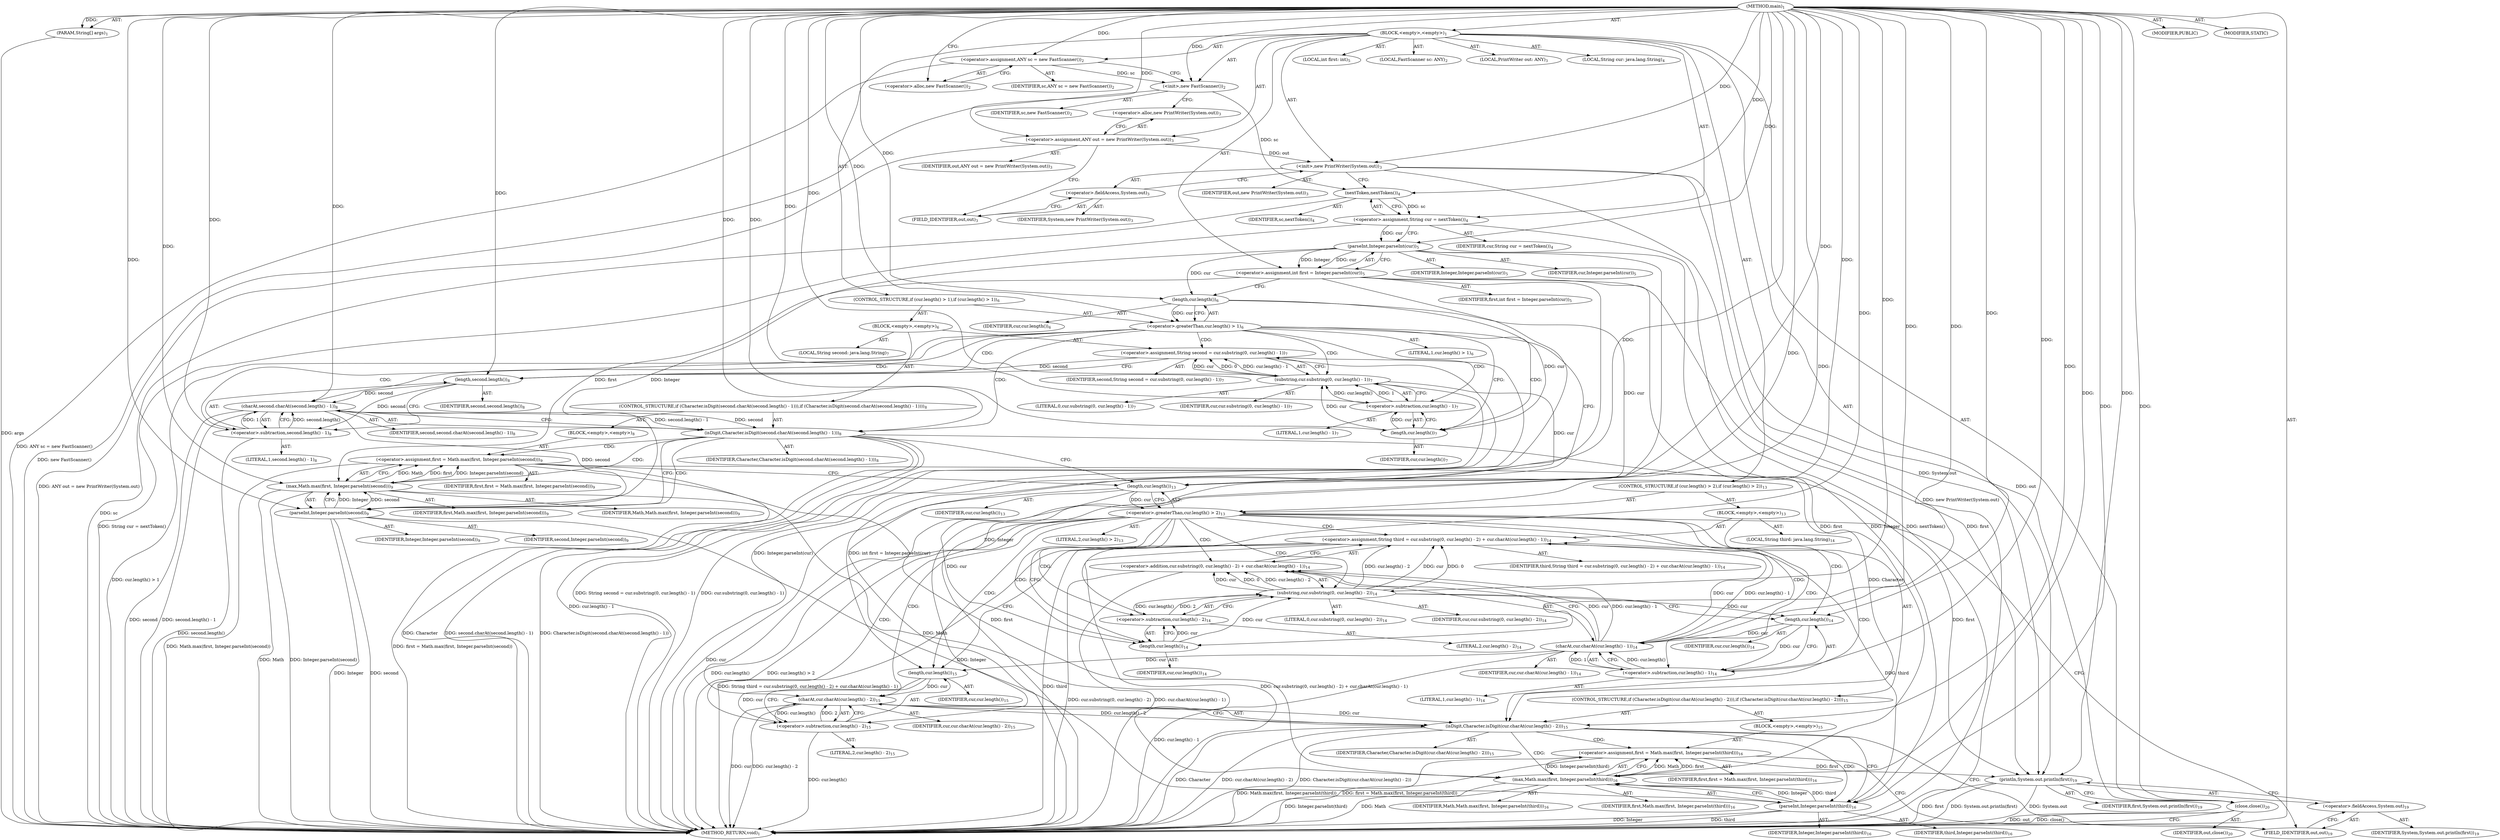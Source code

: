 digraph "main" {  
"21" [label = <(METHOD,main)<SUB>1</SUB>> ]
"22" [label = <(PARAM,String[] args)<SUB>1</SUB>> ]
"23" [label = <(BLOCK,&lt;empty&gt;,&lt;empty&gt;)<SUB>1</SUB>> ]
"4" [label = <(LOCAL,FastScanner sc: ANY)<SUB>2</SUB>> ]
"24" [label = <(&lt;operator&gt;.assignment,ANY sc = new FastScanner())<SUB>2</SUB>> ]
"25" [label = <(IDENTIFIER,sc,ANY sc = new FastScanner())<SUB>2</SUB>> ]
"26" [label = <(&lt;operator&gt;.alloc,new FastScanner())<SUB>2</SUB>> ]
"27" [label = <(&lt;init&gt;,new FastScanner())<SUB>2</SUB>> ]
"3" [label = <(IDENTIFIER,sc,new FastScanner())<SUB>2</SUB>> ]
"6" [label = <(LOCAL,PrintWriter out: ANY)<SUB>3</SUB>> ]
"28" [label = <(&lt;operator&gt;.assignment,ANY out = new PrintWriter(System.out))<SUB>3</SUB>> ]
"29" [label = <(IDENTIFIER,out,ANY out = new PrintWriter(System.out))<SUB>3</SUB>> ]
"30" [label = <(&lt;operator&gt;.alloc,new PrintWriter(System.out))<SUB>3</SUB>> ]
"31" [label = <(&lt;init&gt;,new PrintWriter(System.out))<SUB>3</SUB>> ]
"5" [label = <(IDENTIFIER,out,new PrintWriter(System.out))<SUB>3</SUB>> ]
"32" [label = <(&lt;operator&gt;.fieldAccess,System.out)<SUB>3</SUB>> ]
"33" [label = <(IDENTIFIER,System,new PrintWriter(System.out))<SUB>3</SUB>> ]
"34" [label = <(FIELD_IDENTIFIER,out,out)<SUB>3</SUB>> ]
"35" [label = <(LOCAL,String cur: java.lang.String)<SUB>4</SUB>> ]
"36" [label = <(&lt;operator&gt;.assignment,String cur = nextToken())<SUB>4</SUB>> ]
"37" [label = <(IDENTIFIER,cur,String cur = nextToken())<SUB>4</SUB>> ]
"38" [label = <(nextToken,nextToken())<SUB>4</SUB>> ]
"39" [label = <(IDENTIFIER,sc,nextToken())<SUB>4</SUB>> ]
"40" [label = <(LOCAL,int first: int)<SUB>5</SUB>> ]
"41" [label = <(&lt;operator&gt;.assignment,int first = Integer.parseInt(cur))<SUB>5</SUB>> ]
"42" [label = <(IDENTIFIER,first,int first = Integer.parseInt(cur))<SUB>5</SUB>> ]
"43" [label = <(parseInt,Integer.parseInt(cur))<SUB>5</SUB>> ]
"44" [label = <(IDENTIFIER,Integer,Integer.parseInt(cur))<SUB>5</SUB>> ]
"45" [label = <(IDENTIFIER,cur,Integer.parseInt(cur))<SUB>5</SUB>> ]
"46" [label = <(CONTROL_STRUCTURE,if (cur.length() &gt; 1),if (cur.length() &gt; 1))<SUB>6</SUB>> ]
"47" [label = <(&lt;operator&gt;.greaterThan,cur.length() &gt; 1)<SUB>6</SUB>> ]
"48" [label = <(length,cur.length())<SUB>6</SUB>> ]
"49" [label = <(IDENTIFIER,cur,cur.length())<SUB>6</SUB>> ]
"50" [label = <(LITERAL,1,cur.length() &gt; 1)<SUB>6</SUB>> ]
"51" [label = <(BLOCK,&lt;empty&gt;,&lt;empty&gt;)<SUB>6</SUB>> ]
"52" [label = <(LOCAL,String second: java.lang.String)<SUB>7</SUB>> ]
"53" [label = <(&lt;operator&gt;.assignment,String second = cur.substring(0, cur.length() - 1))<SUB>7</SUB>> ]
"54" [label = <(IDENTIFIER,second,String second = cur.substring(0, cur.length() - 1))<SUB>7</SUB>> ]
"55" [label = <(substring,cur.substring(0, cur.length() - 1))<SUB>7</SUB>> ]
"56" [label = <(IDENTIFIER,cur,cur.substring(0, cur.length() - 1))<SUB>7</SUB>> ]
"57" [label = <(LITERAL,0,cur.substring(0, cur.length() - 1))<SUB>7</SUB>> ]
"58" [label = <(&lt;operator&gt;.subtraction,cur.length() - 1)<SUB>7</SUB>> ]
"59" [label = <(length,cur.length())<SUB>7</SUB>> ]
"60" [label = <(IDENTIFIER,cur,cur.length())<SUB>7</SUB>> ]
"61" [label = <(LITERAL,1,cur.length() - 1)<SUB>7</SUB>> ]
"62" [label = <(CONTROL_STRUCTURE,if (Character.isDigit(second.charAt(second.length() - 1))),if (Character.isDigit(second.charAt(second.length() - 1))))<SUB>8</SUB>> ]
"63" [label = <(isDigit,Character.isDigit(second.charAt(second.length() - 1)))<SUB>8</SUB>> ]
"64" [label = <(IDENTIFIER,Character,Character.isDigit(second.charAt(second.length() - 1)))<SUB>8</SUB>> ]
"65" [label = <(charAt,second.charAt(second.length() - 1))<SUB>8</SUB>> ]
"66" [label = <(IDENTIFIER,second,second.charAt(second.length() - 1))<SUB>8</SUB>> ]
"67" [label = <(&lt;operator&gt;.subtraction,second.length() - 1)<SUB>8</SUB>> ]
"68" [label = <(length,second.length())<SUB>8</SUB>> ]
"69" [label = <(IDENTIFIER,second,second.length())<SUB>8</SUB>> ]
"70" [label = <(LITERAL,1,second.length() - 1)<SUB>8</SUB>> ]
"71" [label = <(BLOCK,&lt;empty&gt;,&lt;empty&gt;)<SUB>8</SUB>> ]
"72" [label = <(&lt;operator&gt;.assignment,first = Math.max(first, Integer.parseInt(second)))<SUB>9</SUB>> ]
"73" [label = <(IDENTIFIER,first,first = Math.max(first, Integer.parseInt(second)))<SUB>9</SUB>> ]
"74" [label = <(max,Math.max(first, Integer.parseInt(second)))<SUB>9</SUB>> ]
"75" [label = <(IDENTIFIER,Math,Math.max(first, Integer.parseInt(second)))<SUB>9</SUB>> ]
"76" [label = <(IDENTIFIER,first,Math.max(first, Integer.parseInt(second)))<SUB>9</SUB>> ]
"77" [label = <(parseInt,Integer.parseInt(second))<SUB>9</SUB>> ]
"78" [label = <(IDENTIFIER,Integer,Integer.parseInt(second))<SUB>9</SUB>> ]
"79" [label = <(IDENTIFIER,second,Integer.parseInt(second))<SUB>9</SUB>> ]
"80" [label = <(CONTROL_STRUCTURE,if (cur.length() &gt; 2),if (cur.length() &gt; 2))<SUB>13</SUB>> ]
"81" [label = <(&lt;operator&gt;.greaterThan,cur.length() &gt; 2)<SUB>13</SUB>> ]
"82" [label = <(length,cur.length())<SUB>13</SUB>> ]
"83" [label = <(IDENTIFIER,cur,cur.length())<SUB>13</SUB>> ]
"84" [label = <(LITERAL,2,cur.length() &gt; 2)<SUB>13</SUB>> ]
"85" [label = <(BLOCK,&lt;empty&gt;,&lt;empty&gt;)<SUB>13</SUB>> ]
"86" [label = <(LOCAL,String third: java.lang.String)<SUB>14</SUB>> ]
"87" [label = <(&lt;operator&gt;.assignment,String third = cur.substring(0, cur.length() - 2) + cur.charAt(cur.length() - 1))<SUB>14</SUB>> ]
"88" [label = <(IDENTIFIER,third,String third = cur.substring(0, cur.length() - 2) + cur.charAt(cur.length() - 1))<SUB>14</SUB>> ]
"89" [label = <(&lt;operator&gt;.addition,cur.substring(0, cur.length() - 2) + cur.charAt(cur.length() - 1))<SUB>14</SUB>> ]
"90" [label = <(substring,cur.substring(0, cur.length() - 2))<SUB>14</SUB>> ]
"91" [label = <(IDENTIFIER,cur,cur.substring(0, cur.length() - 2))<SUB>14</SUB>> ]
"92" [label = <(LITERAL,0,cur.substring(0, cur.length() - 2))<SUB>14</SUB>> ]
"93" [label = <(&lt;operator&gt;.subtraction,cur.length() - 2)<SUB>14</SUB>> ]
"94" [label = <(length,cur.length())<SUB>14</SUB>> ]
"95" [label = <(IDENTIFIER,cur,cur.length())<SUB>14</SUB>> ]
"96" [label = <(LITERAL,2,cur.length() - 2)<SUB>14</SUB>> ]
"97" [label = <(charAt,cur.charAt(cur.length() - 1))<SUB>14</SUB>> ]
"98" [label = <(IDENTIFIER,cur,cur.charAt(cur.length() - 1))<SUB>14</SUB>> ]
"99" [label = <(&lt;operator&gt;.subtraction,cur.length() - 1)<SUB>14</SUB>> ]
"100" [label = <(length,cur.length())<SUB>14</SUB>> ]
"101" [label = <(IDENTIFIER,cur,cur.length())<SUB>14</SUB>> ]
"102" [label = <(LITERAL,1,cur.length() - 1)<SUB>14</SUB>> ]
"103" [label = <(CONTROL_STRUCTURE,if (Character.isDigit(cur.charAt(cur.length() - 2))),if (Character.isDigit(cur.charAt(cur.length() - 2))))<SUB>15</SUB>> ]
"104" [label = <(isDigit,Character.isDigit(cur.charAt(cur.length() - 2)))<SUB>15</SUB>> ]
"105" [label = <(IDENTIFIER,Character,Character.isDigit(cur.charAt(cur.length() - 2)))<SUB>15</SUB>> ]
"106" [label = <(charAt,cur.charAt(cur.length() - 2))<SUB>15</SUB>> ]
"107" [label = <(IDENTIFIER,cur,cur.charAt(cur.length() - 2))<SUB>15</SUB>> ]
"108" [label = <(&lt;operator&gt;.subtraction,cur.length() - 2)<SUB>15</SUB>> ]
"109" [label = <(length,cur.length())<SUB>15</SUB>> ]
"110" [label = <(IDENTIFIER,cur,cur.length())<SUB>15</SUB>> ]
"111" [label = <(LITERAL,2,cur.length() - 2)<SUB>15</SUB>> ]
"112" [label = <(BLOCK,&lt;empty&gt;,&lt;empty&gt;)<SUB>15</SUB>> ]
"113" [label = <(&lt;operator&gt;.assignment,first = Math.max(first, Integer.parseInt(third)))<SUB>16</SUB>> ]
"114" [label = <(IDENTIFIER,first,first = Math.max(first, Integer.parseInt(third)))<SUB>16</SUB>> ]
"115" [label = <(max,Math.max(first, Integer.parseInt(third)))<SUB>16</SUB>> ]
"116" [label = <(IDENTIFIER,Math,Math.max(first, Integer.parseInt(third)))<SUB>16</SUB>> ]
"117" [label = <(IDENTIFIER,first,Math.max(first, Integer.parseInt(third)))<SUB>16</SUB>> ]
"118" [label = <(parseInt,Integer.parseInt(third))<SUB>16</SUB>> ]
"119" [label = <(IDENTIFIER,Integer,Integer.parseInt(third))<SUB>16</SUB>> ]
"120" [label = <(IDENTIFIER,third,Integer.parseInt(third))<SUB>16</SUB>> ]
"121" [label = <(println,System.out.println(first))<SUB>19</SUB>> ]
"122" [label = <(&lt;operator&gt;.fieldAccess,System.out)<SUB>19</SUB>> ]
"123" [label = <(IDENTIFIER,System,System.out.println(first))<SUB>19</SUB>> ]
"124" [label = <(FIELD_IDENTIFIER,out,out)<SUB>19</SUB>> ]
"125" [label = <(IDENTIFIER,first,System.out.println(first))<SUB>19</SUB>> ]
"126" [label = <(close,close())<SUB>20</SUB>> ]
"127" [label = <(IDENTIFIER,out,close())<SUB>20</SUB>> ]
"128" [label = <(MODIFIER,PUBLIC)> ]
"129" [label = <(MODIFIER,STATIC)> ]
"130" [label = <(METHOD_RETURN,void)<SUB>1</SUB>> ]
  "21" -> "22"  [ label = "AST: "] 
  "21" -> "23"  [ label = "AST: "] 
  "21" -> "128"  [ label = "AST: "] 
  "21" -> "129"  [ label = "AST: "] 
  "21" -> "130"  [ label = "AST: "] 
  "23" -> "4"  [ label = "AST: "] 
  "23" -> "24"  [ label = "AST: "] 
  "23" -> "27"  [ label = "AST: "] 
  "23" -> "6"  [ label = "AST: "] 
  "23" -> "28"  [ label = "AST: "] 
  "23" -> "31"  [ label = "AST: "] 
  "23" -> "35"  [ label = "AST: "] 
  "23" -> "36"  [ label = "AST: "] 
  "23" -> "40"  [ label = "AST: "] 
  "23" -> "41"  [ label = "AST: "] 
  "23" -> "46"  [ label = "AST: "] 
  "23" -> "80"  [ label = "AST: "] 
  "23" -> "121"  [ label = "AST: "] 
  "23" -> "126"  [ label = "AST: "] 
  "24" -> "25"  [ label = "AST: "] 
  "24" -> "26"  [ label = "AST: "] 
  "27" -> "3"  [ label = "AST: "] 
  "28" -> "29"  [ label = "AST: "] 
  "28" -> "30"  [ label = "AST: "] 
  "31" -> "5"  [ label = "AST: "] 
  "31" -> "32"  [ label = "AST: "] 
  "32" -> "33"  [ label = "AST: "] 
  "32" -> "34"  [ label = "AST: "] 
  "36" -> "37"  [ label = "AST: "] 
  "36" -> "38"  [ label = "AST: "] 
  "38" -> "39"  [ label = "AST: "] 
  "41" -> "42"  [ label = "AST: "] 
  "41" -> "43"  [ label = "AST: "] 
  "43" -> "44"  [ label = "AST: "] 
  "43" -> "45"  [ label = "AST: "] 
  "46" -> "47"  [ label = "AST: "] 
  "46" -> "51"  [ label = "AST: "] 
  "47" -> "48"  [ label = "AST: "] 
  "47" -> "50"  [ label = "AST: "] 
  "48" -> "49"  [ label = "AST: "] 
  "51" -> "52"  [ label = "AST: "] 
  "51" -> "53"  [ label = "AST: "] 
  "51" -> "62"  [ label = "AST: "] 
  "53" -> "54"  [ label = "AST: "] 
  "53" -> "55"  [ label = "AST: "] 
  "55" -> "56"  [ label = "AST: "] 
  "55" -> "57"  [ label = "AST: "] 
  "55" -> "58"  [ label = "AST: "] 
  "58" -> "59"  [ label = "AST: "] 
  "58" -> "61"  [ label = "AST: "] 
  "59" -> "60"  [ label = "AST: "] 
  "62" -> "63"  [ label = "AST: "] 
  "62" -> "71"  [ label = "AST: "] 
  "63" -> "64"  [ label = "AST: "] 
  "63" -> "65"  [ label = "AST: "] 
  "65" -> "66"  [ label = "AST: "] 
  "65" -> "67"  [ label = "AST: "] 
  "67" -> "68"  [ label = "AST: "] 
  "67" -> "70"  [ label = "AST: "] 
  "68" -> "69"  [ label = "AST: "] 
  "71" -> "72"  [ label = "AST: "] 
  "72" -> "73"  [ label = "AST: "] 
  "72" -> "74"  [ label = "AST: "] 
  "74" -> "75"  [ label = "AST: "] 
  "74" -> "76"  [ label = "AST: "] 
  "74" -> "77"  [ label = "AST: "] 
  "77" -> "78"  [ label = "AST: "] 
  "77" -> "79"  [ label = "AST: "] 
  "80" -> "81"  [ label = "AST: "] 
  "80" -> "85"  [ label = "AST: "] 
  "81" -> "82"  [ label = "AST: "] 
  "81" -> "84"  [ label = "AST: "] 
  "82" -> "83"  [ label = "AST: "] 
  "85" -> "86"  [ label = "AST: "] 
  "85" -> "87"  [ label = "AST: "] 
  "85" -> "103"  [ label = "AST: "] 
  "87" -> "88"  [ label = "AST: "] 
  "87" -> "89"  [ label = "AST: "] 
  "89" -> "90"  [ label = "AST: "] 
  "89" -> "97"  [ label = "AST: "] 
  "90" -> "91"  [ label = "AST: "] 
  "90" -> "92"  [ label = "AST: "] 
  "90" -> "93"  [ label = "AST: "] 
  "93" -> "94"  [ label = "AST: "] 
  "93" -> "96"  [ label = "AST: "] 
  "94" -> "95"  [ label = "AST: "] 
  "97" -> "98"  [ label = "AST: "] 
  "97" -> "99"  [ label = "AST: "] 
  "99" -> "100"  [ label = "AST: "] 
  "99" -> "102"  [ label = "AST: "] 
  "100" -> "101"  [ label = "AST: "] 
  "103" -> "104"  [ label = "AST: "] 
  "103" -> "112"  [ label = "AST: "] 
  "104" -> "105"  [ label = "AST: "] 
  "104" -> "106"  [ label = "AST: "] 
  "106" -> "107"  [ label = "AST: "] 
  "106" -> "108"  [ label = "AST: "] 
  "108" -> "109"  [ label = "AST: "] 
  "108" -> "111"  [ label = "AST: "] 
  "109" -> "110"  [ label = "AST: "] 
  "112" -> "113"  [ label = "AST: "] 
  "113" -> "114"  [ label = "AST: "] 
  "113" -> "115"  [ label = "AST: "] 
  "115" -> "116"  [ label = "AST: "] 
  "115" -> "117"  [ label = "AST: "] 
  "115" -> "118"  [ label = "AST: "] 
  "118" -> "119"  [ label = "AST: "] 
  "118" -> "120"  [ label = "AST: "] 
  "121" -> "122"  [ label = "AST: "] 
  "121" -> "125"  [ label = "AST: "] 
  "122" -> "123"  [ label = "AST: "] 
  "122" -> "124"  [ label = "AST: "] 
  "126" -> "127"  [ label = "AST: "] 
  "24" -> "27"  [ label = "CFG: "] 
  "27" -> "30"  [ label = "CFG: "] 
  "28" -> "34"  [ label = "CFG: "] 
  "31" -> "38"  [ label = "CFG: "] 
  "36" -> "43"  [ label = "CFG: "] 
  "41" -> "48"  [ label = "CFG: "] 
  "121" -> "126"  [ label = "CFG: "] 
  "126" -> "130"  [ label = "CFG: "] 
  "26" -> "24"  [ label = "CFG: "] 
  "30" -> "28"  [ label = "CFG: "] 
  "32" -> "31"  [ label = "CFG: "] 
  "38" -> "36"  [ label = "CFG: "] 
  "43" -> "41"  [ label = "CFG: "] 
  "47" -> "59"  [ label = "CFG: "] 
  "47" -> "82"  [ label = "CFG: "] 
  "81" -> "94"  [ label = "CFG: "] 
  "81" -> "124"  [ label = "CFG: "] 
  "122" -> "121"  [ label = "CFG: "] 
  "34" -> "32"  [ label = "CFG: "] 
  "48" -> "47"  [ label = "CFG: "] 
  "53" -> "68"  [ label = "CFG: "] 
  "82" -> "81"  [ label = "CFG: "] 
  "87" -> "109"  [ label = "CFG: "] 
  "124" -> "122"  [ label = "CFG: "] 
  "55" -> "53"  [ label = "CFG: "] 
  "63" -> "77"  [ label = "CFG: "] 
  "63" -> "82"  [ label = "CFG: "] 
  "89" -> "87"  [ label = "CFG: "] 
  "104" -> "118"  [ label = "CFG: "] 
  "104" -> "124"  [ label = "CFG: "] 
  "58" -> "55"  [ label = "CFG: "] 
  "65" -> "63"  [ label = "CFG: "] 
  "72" -> "82"  [ label = "CFG: "] 
  "90" -> "100"  [ label = "CFG: "] 
  "97" -> "89"  [ label = "CFG: "] 
  "106" -> "104"  [ label = "CFG: "] 
  "113" -> "124"  [ label = "CFG: "] 
  "59" -> "58"  [ label = "CFG: "] 
  "67" -> "65"  [ label = "CFG: "] 
  "74" -> "72"  [ label = "CFG: "] 
  "93" -> "90"  [ label = "CFG: "] 
  "99" -> "97"  [ label = "CFG: "] 
  "108" -> "106"  [ label = "CFG: "] 
  "115" -> "113"  [ label = "CFG: "] 
  "68" -> "67"  [ label = "CFG: "] 
  "77" -> "74"  [ label = "CFG: "] 
  "94" -> "93"  [ label = "CFG: "] 
  "100" -> "99"  [ label = "CFG: "] 
  "109" -> "108"  [ label = "CFG: "] 
  "118" -> "115"  [ label = "CFG: "] 
  "21" -> "26"  [ label = "CFG: "] 
  "22" -> "130"  [ label = "DDG: args"] 
  "24" -> "130"  [ label = "DDG: ANY sc = new FastScanner()"] 
  "27" -> "130"  [ label = "DDG: new FastScanner()"] 
  "28" -> "130"  [ label = "DDG: ANY out = new PrintWriter(System.out)"] 
  "31" -> "130"  [ label = "DDG: new PrintWriter(System.out)"] 
  "38" -> "130"  [ label = "DDG: sc"] 
  "36" -> "130"  [ label = "DDG: nextToken()"] 
  "36" -> "130"  [ label = "DDG: String cur = nextToken()"] 
  "43" -> "130"  [ label = "DDG: Integer"] 
  "41" -> "130"  [ label = "DDG: Integer.parseInt(cur)"] 
  "41" -> "130"  [ label = "DDG: int first = Integer.parseInt(cur)"] 
  "47" -> "130"  [ label = "DDG: cur.length() &gt; 1"] 
  "55" -> "130"  [ label = "DDG: cur.length() - 1"] 
  "53" -> "130"  [ label = "DDG: cur.substring(0, cur.length() - 1)"] 
  "53" -> "130"  [ label = "DDG: String second = cur.substring(0, cur.length() - 1)"] 
  "63" -> "130"  [ label = "DDG: Character"] 
  "65" -> "130"  [ label = "DDG: second"] 
  "67" -> "130"  [ label = "DDG: second.length()"] 
  "65" -> "130"  [ label = "DDG: second.length() - 1"] 
  "63" -> "130"  [ label = "DDG: second.charAt(second.length() - 1)"] 
  "63" -> "130"  [ label = "DDG: Character.isDigit(second.charAt(second.length() - 1))"] 
  "74" -> "130"  [ label = "DDG: Math"] 
  "77" -> "130"  [ label = "DDG: Integer"] 
  "77" -> "130"  [ label = "DDG: second"] 
  "74" -> "130"  [ label = "DDG: Integer.parseInt(second)"] 
  "72" -> "130"  [ label = "DDG: Math.max(first, Integer.parseInt(second))"] 
  "72" -> "130"  [ label = "DDG: first = Math.max(first, Integer.parseInt(second))"] 
  "82" -> "130"  [ label = "DDG: cur"] 
  "81" -> "130"  [ label = "DDG: cur.length()"] 
  "81" -> "130"  [ label = "DDG: cur.length() &gt; 2"] 
  "87" -> "130"  [ label = "DDG: third"] 
  "89" -> "130"  [ label = "DDG: cur.substring(0, cur.length() - 2)"] 
  "97" -> "130"  [ label = "DDG: cur.length() - 1"] 
  "89" -> "130"  [ label = "DDG: cur.charAt(cur.length() - 1)"] 
  "87" -> "130"  [ label = "DDG: cur.substring(0, cur.length() - 2) + cur.charAt(cur.length() - 1)"] 
  "87" -> "130"  [ label = "DDG: String third = cur.substring(0, cur.length() - 2) + cur.charAt(cur.length() - 1)"] 
  "104" -> "130"  [ label = "DDG: Character"] 
  "106" -> "130"  [ label = "DDG: cur"] 
  "108" -> "130"  [ label = "DDG: cur.length()"] 
  "106" -> "130"  [ label = "DDG: cur.length() - 2"] 
  "104" -> "130"  [ label = "DDG: cur.charAt(cur.length() - 2)"] 
  "104" -> "130"  [ label = "DDG: Character.isDigit(cur.charAt(cur.length() - 2))"] 
  "115" -> "130"  [ label = "DDG: Math"] 
  "118" -> "130"  [ label = "DDG: Integer"] 
  "118" -> "130"  [ label = "DDG: third"] 
  "115" -> "130"  [ label = "DDG: Integer.parseInt(third)"] 
  "113" -> "130"  [ label = "DDG: Math.max(first, Integer.parseInt(third))"] 
  "113" -> "130"  [ label = "DDG: first = Math.max(first, Integer.parseInt(third))"] 
  "121" -> "130"  [ label = "DDG: System.out"] 
  "121" -> "130"  [ label = "DDG: first"] 
  "121" -> "130"  [ label = "DDG: System.out.println(first)"] 
  "126" -> "130"  [ label = "DDG: out"] 
  "126" -> "130"  [ label = "DDG: close()"] 
  "21" -> "22"  [ label = "DDG: "] 
  "21" -> "24"  [ label = "DDG: "] 
  "21" -> "28"  [ label = "DDG: "] 
  "38" -> "36"  [ label = "DDG: sc"] 
  "43" -> "41"  [ label = "DDG: Integer"] 
  "43" -> "41"  [ label = "DDG: cur"] 
  "24" -> "27"  [ label = "DDG: sc"] 
  "21" -> "27"  [ label = "DDG: "] 
  "28" -> "31"  [ label = "DDG: out"] 
  "21" -> "31"  [ label = "DDG: "] 
  "31" -> "121"  [ label = "DDG: System.out"] 
  "41" -> "121"  [ label = "DDG: first"] 
  "72" -> "121"  [ label = "DDG: first"] 
  "113" -> "121"  [ label = "DDG: first"] 
  "21" -> "121"  [ label = "DDG: "] 
  "31" -> "126"  [ label = "DDG: out"] 
  "21" -> "126"  [ label = "DDG: "] 
  "27" -> "38"  [ label = "DDG: sc"] 
  "21" -> "38"  [ label = "DDG: "] 
  "21" -> "43"  [ label = "DDG: "] 
  "36" -> "43"  [ label = "DDG: cur"] 
  "48" -> "47"  [ label = "DDG: cur"] 
  "21" -> "47"  [ label = "DDG: "] 
  "55" -> "53"  [ label = "DDG: cur"] 
  "55" -> "53"  [ label = "DDG: 0"] 
  "55" -> "53"  [ label = "DDG: cur.length() - 1"] 
  "82" -> "81"  [ label = "DDG: cur"] 
  "21" -> "81"  [ label = "DDG: "] 
  "90" -> "87"  [ label = "DDG: cur"] 
  "90" -> "87"  [ label = "DDG: 0"] 
  "90" -> "87"  [ label = "DDG: cur.length() - 2"] 
  "97" -> "87"  [ label = "DDG: cur"] 
  "97" -> "87"  [ label = "DDG: cur.length() - 1"] 
  "43" -> "48"  [ label = "DDG: cur"] 
  "21" -> "48"  [ label = "DDG: "] 
  "48" -> "82"  [ label = "DDG: cur"] 
  "55" -> "82"  [ label = "DDG: cur"] 
  "21" -> "82"  [ label = "DDG: "] 
  "59" -> "55"  [ label = "DDG: cur"] 
  "21" -> "55"  [ label = "DDG: "] 
  "58" -> "55"  [ label = "DDG: cur.length()"] 
  "58" -> "55"  [ label = "DDG: 1"] 
  "21" -> "63"  [ label = "DDG: "] 
  "65" -> "63"  [ label = "DDG: second"] 
  "65" -> "63"  [ label = "DDG: second.length() - 1"] 
  "74" -> "72"  [ label = "DDG: Math"] 
  "74" -> "72"  [ label = "DDG: first"] 
  "74" -> "72"  [ label = "DDG: Integer.parseInt(second)"] 
  "90" -> "89"  [ label = "DDG: cur"] 
  "90" -> "89"  [ label = "DDG: 0"] 
  "90" -> "89"  [ label = "DDG: cur.length() - 2"] 
  "97" -> "89"  [ label = "DDG: cur"] 
  "97" -> "89"  [ label = "DDG: cur.length() - 1"] 
  "63" -> "104"  [ label = "DDG: Character"] 
  "21" -> "104"  [ label = "DDG: "] 
  "106" -> "104"  [ label = "DDG: cur"] 
  "106" -> "104"  [ label = "DDG: cur.length() - 2"] 
  "115" -> "113"  [ label = "DDG: Math"] 
  "115" -> "113"  [ label = "DDG: first"] 
  "115" -> "113"  [ label = "DDG: Integer.parseInt(third)"] 
  "59" -> "58"  [ label = "DDG: cur"] 
  "21" -> "58"  [ label = "DDG: "] 
  "68" -> "65"  [ label = "DDG: second"] 
  "21" -> "65"  [ label = "DDG: "] 
  "67" -> "65"  [ label = "DDG: second.length()"] 
  "67" -> "65"  [ label = "DDG: 1"] 
  "94" -> "90"  [ label = "DDG: cur"] 
  "21" -> "90"  [ label = "DDG: "] 
  "93" -> "90"  [ label = "DDG: cur.length()"] 
  "93" -> "90"  [ label = "DDG: 2"] 
  "100" -> "97"  [ label = "DDG: cur"] 
  "21" -> "97"  [ label = "DDG: "] 
  "99" -> "97"  [ label = "DDG: cur.length()"] 
  "99" -> "97"  [ label = "DDG: 1"] 
  "109" -> "106"  [ label = "DDG: cur"] 
  "21" -> "106"  [ label = "DDG: "] 
  "108" -> "106"  [ label = "DDG: cur.length()"] 
  "108" -> "106"  [ label = "DDG: 2"] 
  "48" -> "59"  [ label = "DDG: cur"] 
  "21" -> "59"  [ label = "DDG: "] 
  "68" -> "67"  [ label = "DDG: second"] 
  "21" -> "67"  [ label = "DDG: "] 
  "21" -> "74"  [ label = "DDG: "] 
  "41" -> "74"  [ label = "DDG: first"] 
  "77" -> "74"  [ label = "DDG: Integer"] 
  "77" -> "74"  [ label = "DDG: second"] 
  "94" -> "93"  [ label = "DDG: cur"] 
  "21" -> "93"  [ label = "DDG: "] 
  "100" -> "99"  [ label = "DDG: cur"] 
  "21" -> "99"  [ label = "DDG: "] 
  "109" -> "108"  [ label = "DDG: cur"] 
  "21" -> "108"  [ label = "DDG: "] 
  "74" -> "115"  [ label = "DDG: Math"] 
  "21" -> "115"  [ label = "DDG: "] 
  "41" -> "115"  [ label = "DDG: first"] 
  "72" -> "115"  [ label = "DDG: first"] 
  "118" -> "115"  [ label = "DDG: Integer"] 
  "118" -> "115"  [ label = "DDG: third"] 
  "53" -> "68"  [ label = "DDG: second"] 
  "21" -> "68"  [ label = "DDG: "] 
  "43" -> "77"  [ label = "DDG: Integer"] 
  "21" -> "77"  [ label = "DDG: "] 
  "65" -> "77"  [ label = "DDG: second"] 
  "82" -> "94"  [ label = "DDG: cur"] 
  "21" -> "94"  [ label = "DDG: "] 
  "90" -> "100"  [ label = "DDG: cur"] 
  "21" -> "100"  [ label = "DDG: "] 
  "97" -> "109"  [ label = "DDG: cur"] 
  "21" -> "109"  [ label = "DDG: "] 
  "43" -> "118"  [ label = "DDG: Integer"] 
  "77" -> "118"  [ label = "DDG: Integer"] 
  "21" -> "118"  [ label = "DDG: "] 
  "87" -> "118"  [ label = "DDG: third"] 
  "47" -> "68"  [ label = "CDG: "] 
  "47" -> "67"  [ label = "CDG: "] 
  "47" -> "65"  [ label = "CDG: "] 
  "47" -> "59"  [ label = "CDG: "] 
  "47" -> "58"  [ label = "CDG: "] 
  "47" -> "53"  [ label = "CDG: "] 
  "47" -> "63"  [ label = "CDG: "] 
  "47" -> "55"  [ label = "CDG: "] 
  "81" -> "94"  [ label = "CDG: "] 
  "81" -> "89"  [ label = "CDG: "] 
  "81" -> "99"  [ label = "CDG: "] 
  "81" -> "104"  [ label = "CDG: "] 
  "81" -> "106"  [ label = "CDG: "] 
  "81" -> "87"  [ label = "CDG: "] 
  "81" -> "97"  [ label = "CDG: "] 
  "81" -> "93"  [ label = "CDG: "] 
  "81" -> "90"  [ label = "CDG: "] 
  "81" -> "100"  [ label = "CDG: "] 
  "81" -> "108"  [ label = "CDG: "] 
  "81" -> "109"  [ label = "CDG: "] 
  "63" -> "77"  [ label = "CDG: "] 
  "63" -> "72"  [ label = "CDG: "] 
  "63" -> "74"  [ label = "CDG: "] 
  "104" -> "115"  [ label = "CDG: "] 
  "104" -> "113"  [ label = "CDG: "] 
  "104" -> "118"  [ label = "CDG: "] 
}
